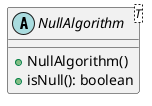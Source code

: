@startuml

    abstract class NullAlgorithm<T> {
        +NullAlgorithm()
        +isNull(): boolean
    }

@enduml
